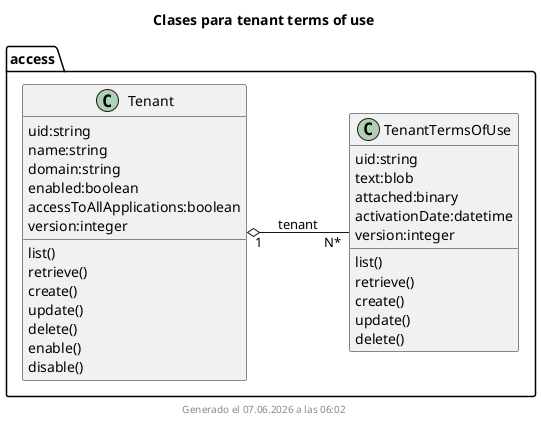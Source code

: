 ' @autogenerated
@startuml
left to right direction
title Clases para tenant terms of use
class access.Tenant{
uid:string
name:string
domain:string
enabled:boolean
accessToAllApplications:boolean
version:integer
list()
retrieve()
create()
update()
delete()
enable()
disable()
}
class access.TenantTermsOfUse{
uid:string
text:blob
attached:binary
activationDate:datetime
version:integer
list()
retrieve()
create()
update()
delete()
}
access.Tenant "1"  o--  "N*" access.TenantTermsOfUse: tenant

footer Generado el %date("dd.MM.yyyy' a las 'HH:mm")
@enduml
